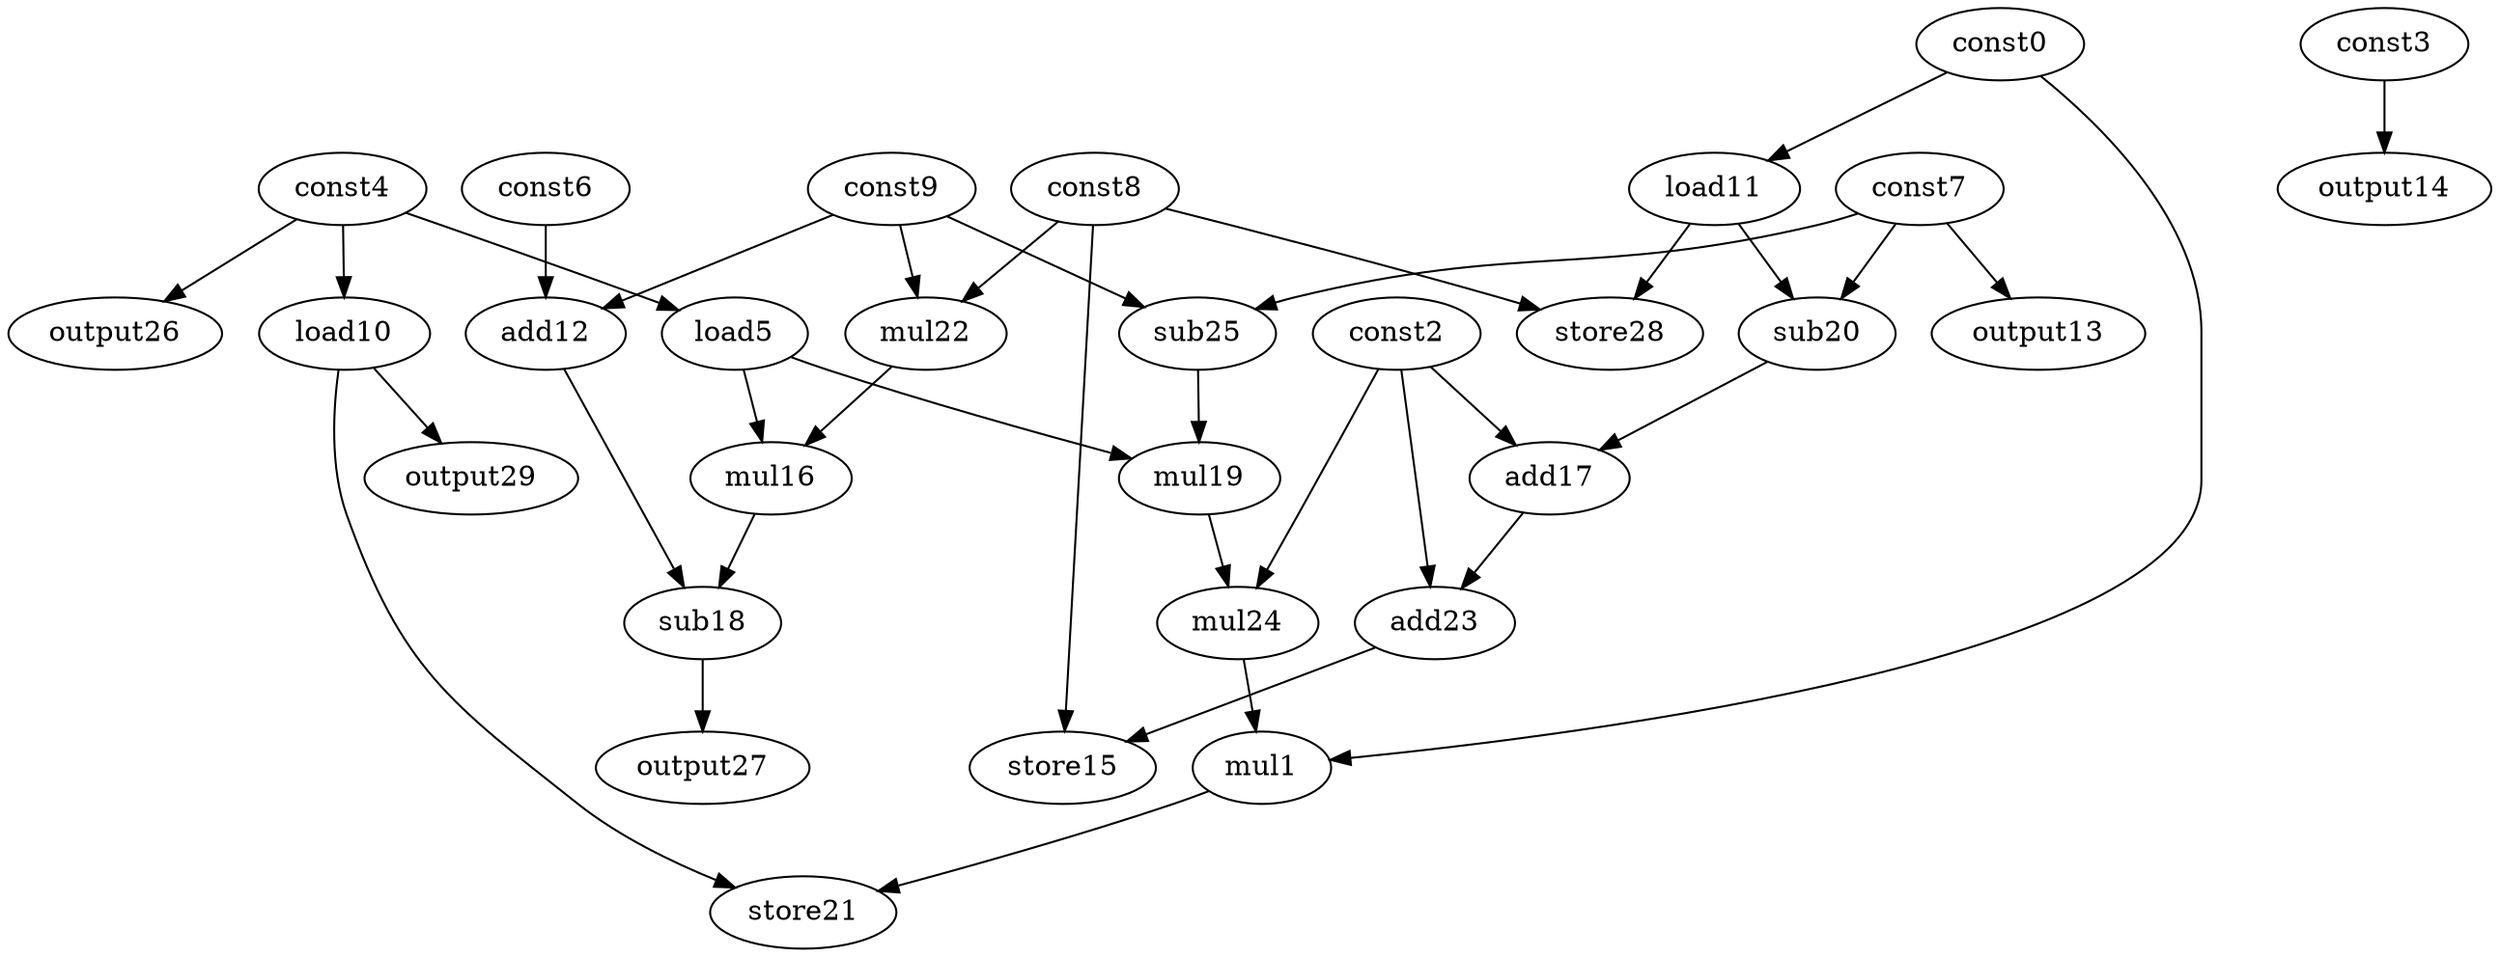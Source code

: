 digraph G { 
const0[opcode=const]; 
mul1[opcode=mul]; 
const2[opcode=const]; 
const3[opcode=const]; 
const4[opcode=const]; 
load5[opcode=load]; 
const6[opcode=const]; 
const7[opcode=const]; 
const8[opcode=const]; 
const9[opcode=const]; 
load10[opcode=load]; 
load11[opcode=load]; 
add12[opcode=add]; 
output13[opcode=output]; 
output14[opcode=output]; 
store15[opcode=store]; 
mul16[opcode=mul]; 
add17[opcode=add]; 
sub18[opcode=sub]; 
mul19[opcode=mul]; 
sub20[opcode=sub]; 
store21[opcode=store]; 
mul22[opcode=mul]; 
add23[opcode=add]; 
mul24[opcode=mul]; 
sub25[opcode=sub]; 
output26[opcode=output]; 
output27[opcode=output]; 
store28[opcode=store]; 
output29[opcode=output]; 
const4->load5[operand=0];
const4->load10[operand=0];
const0->load11[operand=0];
const9->add12[operand=0];
const6->add12[operand=1];
const7->output13[operand=0];
const3->output14[operand=0];
const8->mul22[operand=0];
const9->mul22[operand=1];
const9->sub25[operand=0];
const7->sub25[operand=1];
const4->output26[operand=0];
load5->mul16[operand=0];
mul22->mul16[operand=1];
sub25->mul19[operand=0];
load5->mul19[operand=1];
load11->sub20[operand=0];
const7->sub20[operand=1];
const8->store28[operand=0];
load11->store28[operand=1];
load10->output29[operand=0];
const2->add17[operand=0];
sub20->add17[operand=1];
mul16->sub18[operand=0];
add12->sub18[operand=1];
const2->mul24[operand=0];
mul19->mul24[operand=1];
const0->mul1[operand=0];
mul24->mul1[operand=1];
add17->add23[operand=0];
const2->add23[operand=1];
sub18->output27[operand=0];
const8->store15[operand=0];
add23->store15[operand=1];
mul1->store21[operand=0];
load10->store21[operand=1];
}
